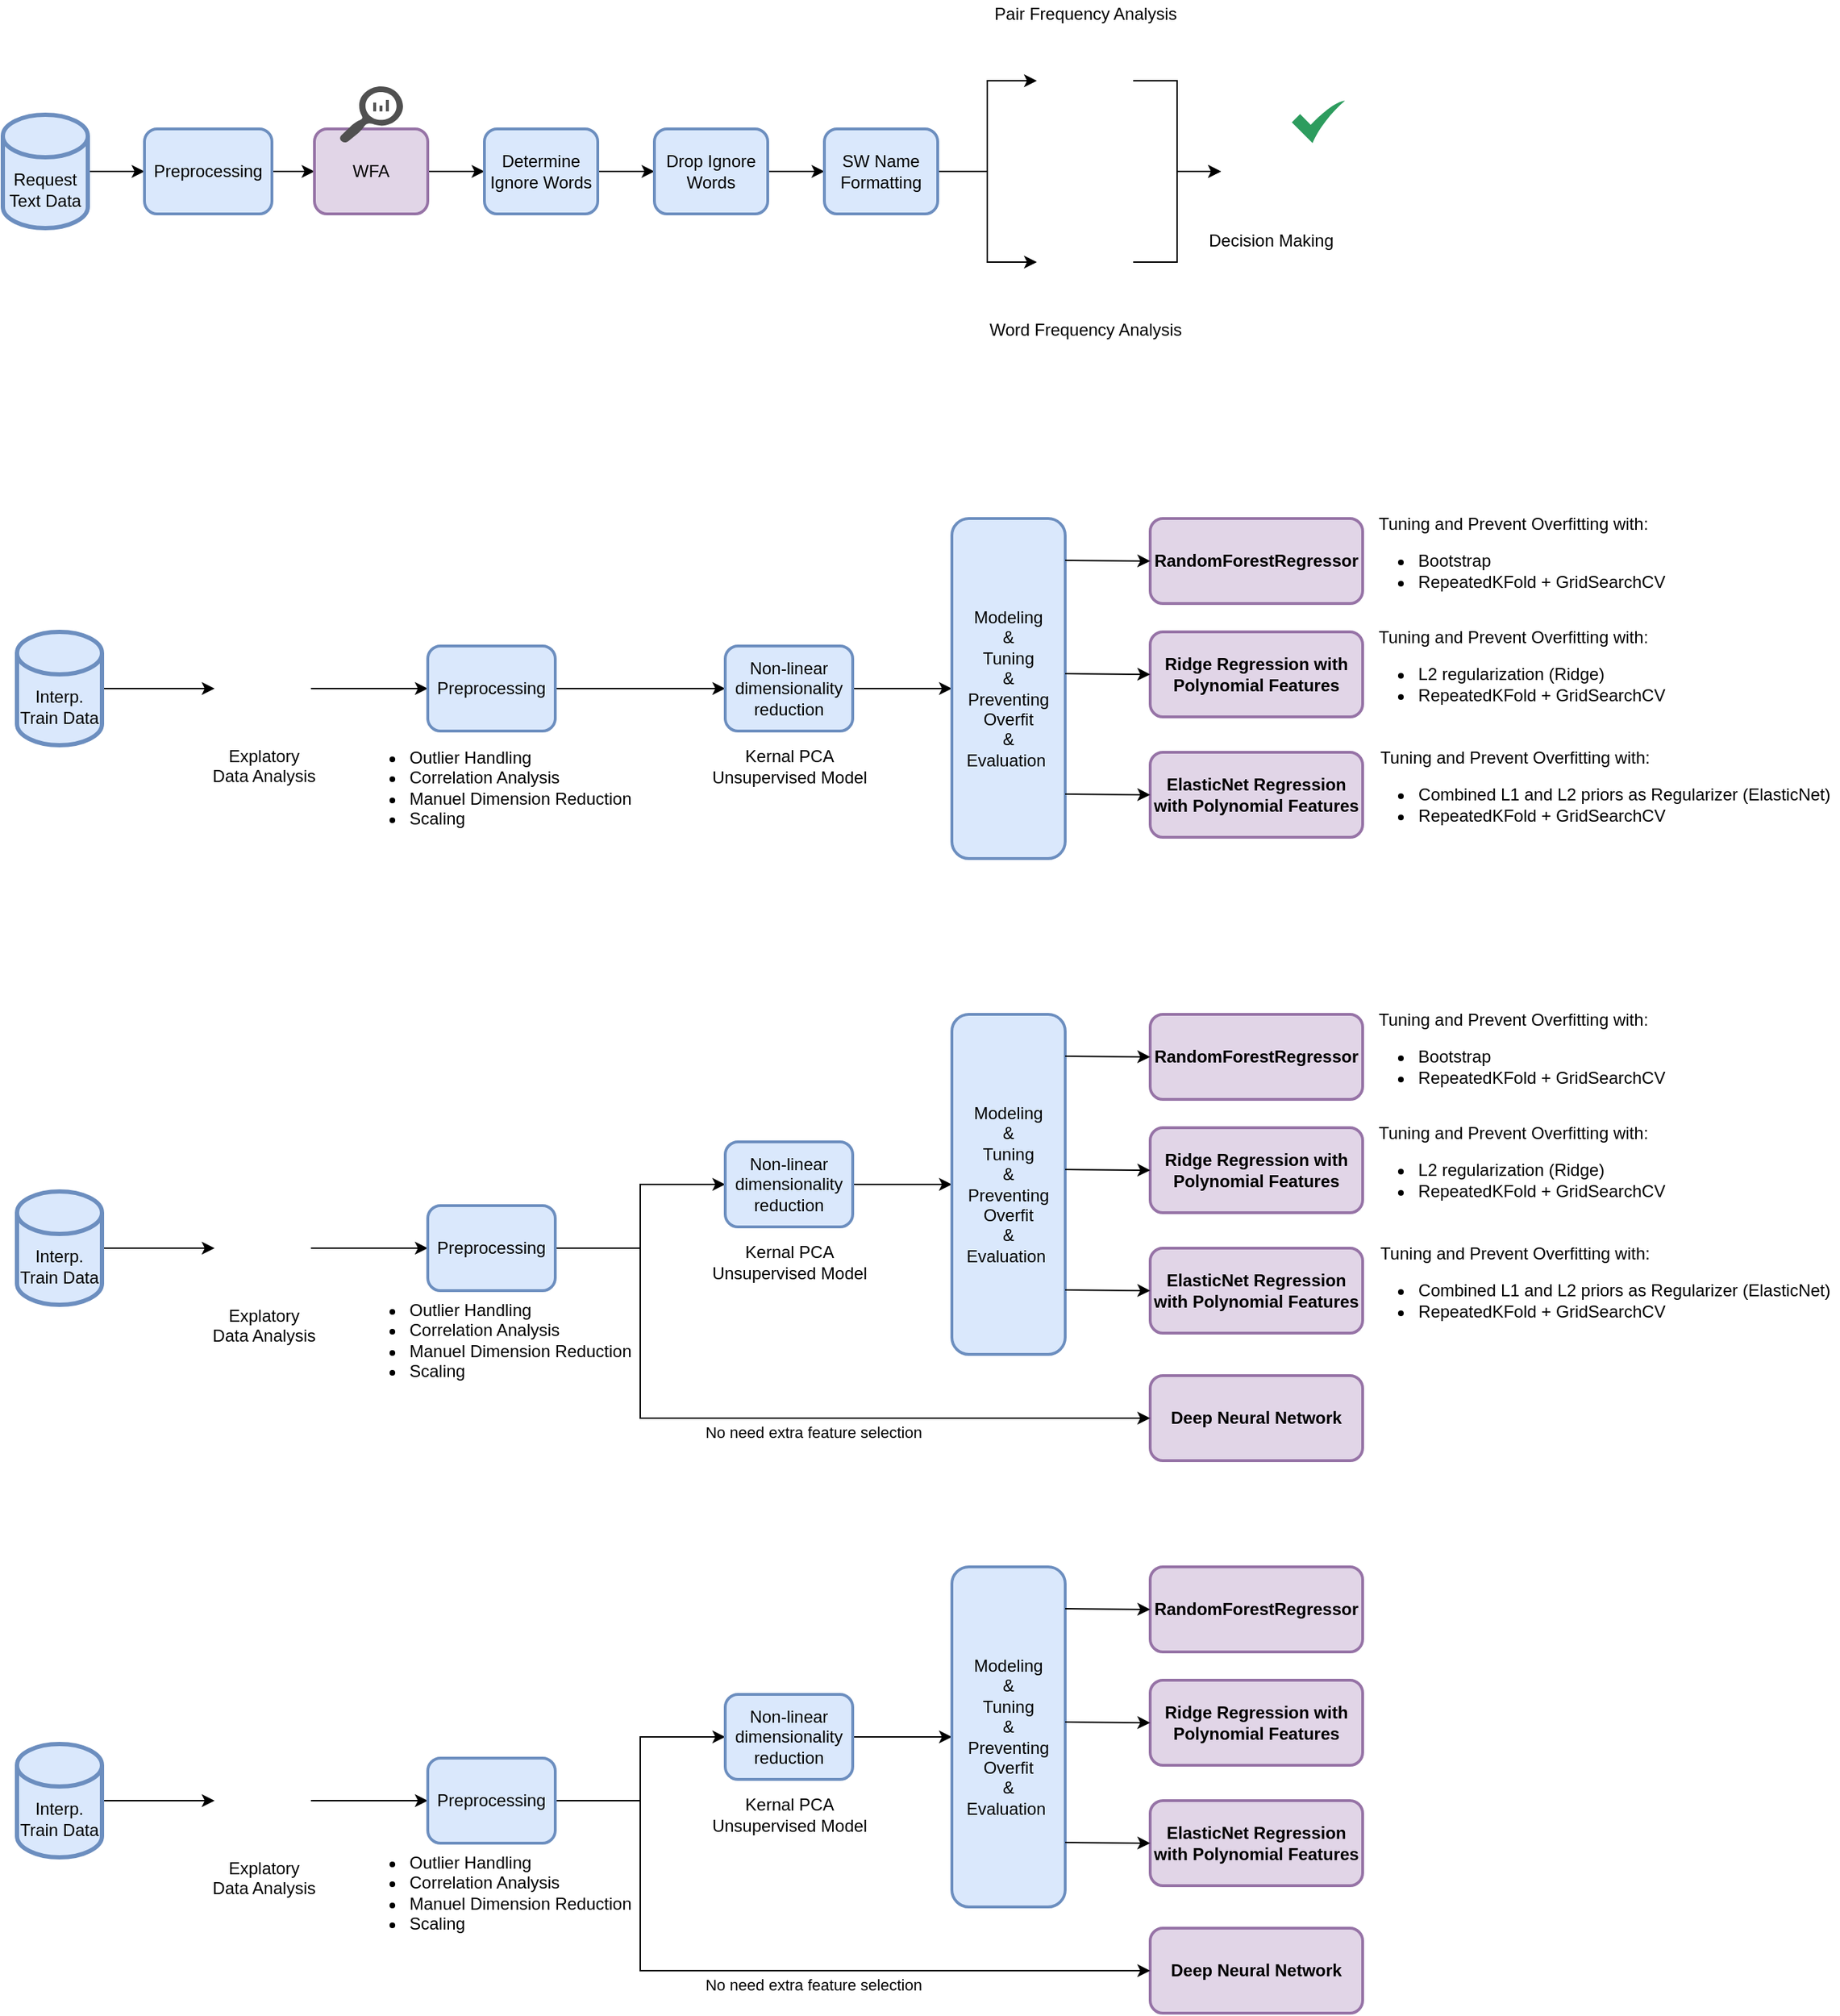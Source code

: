 <mxfile version="15.7.3" type="github">
  <diagram id="saU4nzAp2ynHYXPzJVBw" name="Page-1">
    <mxGraphModel dx="1387" dy="930" grid="1" gridSize="10" guides="1" tooltips="1" connect="1" arrows="1" fold="1" page="1" pageScale="1" pageWidth="827" pageHeight="1169" math="0" shadow="0">
      <root>
        <mxCell id="0" />
        <mxCell id="1" parent="0" />
        <mxCell id="hrQuTuV2ZlKwB52n8Fv6-2" style="edgeStyle=orthogonalEdgeStyle;rounded=0;orthogonalLoop=1;jettySize=auto;html=1;exitX=1;exitY=0.5;exitDx=0;exitDy=0;entryX=0;entryY=0.5;entryDx=0;entryDy=0;exitPerimeter=0;" edge="1" parent="1" source="hrQuTuV2ZlKwB52n8Fv6-14" target="hrQuTuV2ZlKwB52n8Fv6-4">
          <mxGeometry relative="1" as="geometry">
            <mxPoint x="130" y="270" as="sourcePoint" />
          </mxGeometry>
        </mxCell>
        <mxCell id="hrQuTuV2ZlKwB52n8Fv6-3" style="edgeStyle=orthogonalEdgeStyle;rounded=0;orthogonalLoop=1;jettySize=auto;html=1;exitX=1;exitY=0.5;exitDx=0;exitDy=0;entryX=0;entryY=0.5;entryDx=0;entryDy=0;" edge="1" parent="1" source="hrQuTuV2ZlKwB52n8Fv6-4" target="hrQuTuV2ZlKwB52n8Fv6-6">
          <mxGeometry relative="1" as="geometry" />
        </mxCell>
        <mxCell id="hrQuTuV2ZlKwB52n8Fv6-4" value="Preprocessing" style="rounded=1;whiteSpace=wrap;html=1;fillColor=#dae8fc;strokeColor=#6c8ebf;strokeWidth=2;" vertex="1" parent="1">
          <mxGeometry x="140" y="240" width="90" height="60" as="geometry" />
        </mxCell>
        <mxCell id="hrQuTuV2ZlKwB52n8Fv6-5" style="edgeStyle=orthogonalEdgeStyle;rounded=0;orthogonalLoop=1;jettySize=auto;html=1;exitX=1;exitY=0.5;exitDx=0;exitDy=0;entryX=0;entryY=0.5;entryDx=0;entryDy=0;" edge="1" parent="1" source="hrQuTuV2ZlKwB52n8Fv6-6" target="hrQuTuV2ZlKwB52n8Fv6-8">
          <mxGeometry relative="1" as="geometry" />
        </mxCell>
        <mxCell id="hrQuTuV2ZlKwB52n8Fv6-6" value="WFA" style="rounded=1;whiteSpace=wrap;html=1;strokeWidth=2;fillColor=#e1d5e7;strokeColor=#9673a6;" vertex="1" parent="1">
          <mxGeometry x="260" y="240" width="80" height="60" as="geometry" />
        </mxCell>
        <mxCell id="hrQuTuV2ZlKwB52n8Fv6-7" style="edgeStyle=orthogonalEdgeStyle;rounded=0;orthogonalLoop=1;jettySize=auto;html=1;exitX=1;exitY=0.5;exitDx=0;exitDy=0;entryX=0;entryY=0.5;entryDx=0;entryDy=0;" edge="1" parent="1" source="hrQuTuV2ZlKwB52n8Fv6-8" target="hrQuTuV2ZlKwB52n8Fv6-10">
          <mxGeometry relative="1" as="geometry" />
        </mxCell>
        <mxCell id="hrQuTuV2ZlKwB52n8Fv6-8" value="Determine Ignore Words" style="rounded=1;whiteSpace=wrap;html=1;strokeWidth=2;fillColor=#dae8fc;strokeColor=#6c8ebf;" vertex="1" parent="1">
          <mxGeometry x="380" y="240" width="80" height="60" as="geometry" />
        </mxCell>
        <mxCell id="hrQuTuV2ZlKwB52n8Fv6-9" style="edgeStyle=orthogonalEdgeStyle;rounded=0;orthogonalLoop=1;jettySize=auto;html=1;exitX=1;exitY=0.5;exitDx=0;exitDy=0;entryX=0;entryY=0.5;entryDx=0;entryDy=0;" edge="1" parent="1" source="hrQuTuV2ZlKwB52n8Fv6-10" target="hrQuTuV2ZlKwB52n8Fv6-13">
          <mxGeometry relative="1" as="geometry" />
        </mxCell>
        <mxCell id="hrQuTuV2ZlKwB52n8Fv6-10" value="Drop Ignore Words" style="rounded=1;whiteSpace=wrap;html=1;strokeWidth=2;fillColor=#dae8fc;strokeColor=#6c8ebf;" vertex="1" parent="1">
          <mxGeometry x="500" y="240" width="80" height="60" as="geometry" />
        </mxCell>
        <mxCell id="hrQuTuV2ZlKwB52n8Fv6-11" style="edgeStyle=orthogonalEdgeStyle;rounded=0;orthogonalLoop=1;jettySize=auto;html=1;exitX=1;exitY=0.5;exitDx=0;exitDy=0;entryX=0;entryY=0.5;entryDx=0;entryDy=0;" edge="1" parent="1" source="hrQuTuV2ZlKwB52n8Fv6-13" target="hrQuTuV2ZlKwB52n8Fv6-20">
          <mxGeometry relative="1" as="geometry" />
        </mxCell>
        <mxCell id="hrQuTuV2ZlKwB52n8Fv6-12" style="edgeStyle=orthogonalEdgeStyle;rounded=0;orthogonalLoop=1;jettySize=auto;html=1;exitX=1;exitY=0.5;exitDx=0;exitDy=0;entryX=0;entryY=0.5;entryDx=0;entryDy=0;" edge="1" parent="1" source="hrQuTuV2ZlKwB52n8Fv6-13" target="hrQuTuV2ZlKwB52n8Fv6-17">
          <mxGeometry relative="1" as="geometry" />
        </mxCell>
        <mxCell id="hrQuTuV2ZlKwB52n8Fv6-13" value="&lt;span style=&quot;text-align: left&quot;&gt;SW Name Formatting&lt;/span&gt;" style="rounded=1;whiteSpace=wrap;html=1;strokeWidth=2;fillColor=#dae8fc;strokeColor=#6c8ebf;" vertex="1" parent="1">
          <mxGeometry x="620" y="240" width="80" height="60" as="geometry" />
        </mxCell>
        <mxCell id="hrQuTuV2ZlKwB52n8Fv6-14" value="Request Text Data" style="shape=cylinder3;whiteSpace=wrap;html=1;boundedLbl=1;backgroundOutline=1;size=15;fillColor=#dae8fc;strokeColor=#6c8ebf;strokeWidth=3;" vertex="1" parent="1">
          <mxGeometry x="40" y="230" width="60" height="80" as="geometry" />
        </mxCell>
        <mxCell id="hrQuTuV2ZlKwB52n8Fv6-15" value="" style="pointerEvents=1;shadow=0;dashed=0;html=1;strokeColor=none;labelPosition=center;verticalLabelPosition=bottom;verticalAlign=top;align=center;fillColor=#505050;shape=mxgraph.mscae.oms.log_search" vertex="1" parent="1">
          <mxGeometry x="277.5" y="210" width="45" height="40" as="geometry" />
        </mxCell>
        <mxCell id="hrQuTuV2ZlKwB52n8Fv6-16" style="edgeStyle=orthogonalEdgeStyle;rounded=0;orthogonalLoop=1;jettySize=auto;html=1;exitX=1;exitY=0.5;exitDx=0;exitDy=0;entryX=0;entryY=0.5;entryDx=0;entryDy=0;" edge="1" parent="1" source="hrQuTuV2ZlKwB52n8Fv6-17" target="hrQuTuV2ZlKwB52n8Fv6-18">
          <mxGeometry relative="1" as="geometry" />
        </mxCell>
        <mxCell id="hrQuTuV2ZlKwB52n8Fv6-17" value="Word Frequency Analysis" style="shape=image;html=1;verticalAlign=top;verticalLabelPosition=bottom;labelBackgroundColor=#ffffff;imageAspect=0;aspect=fixed;image=https://cdn1.iconfinder.com/data/icons/prettyoffice8/128/Bar-chart.png;strokeWidth=1;" vertex="1" parent="1">
          <mxGeometry x="770" y="300" width="68" height="68" as="geometry" />
        </mxCell>
        <mxCell id="hrQuTuV2ZlKwB52n8Fv6-18" value="Decision Making" style="shape=image;html=1;verticalAlign=top;verticalLabelPosition=bottom;labelBackgroundColor=#ffffff;imageAspect=0;aspect=fixed;image=https://cdn0.iconfinder.com/data/icons/business-startup-10/50/16-128.png;" vertex="1" parent="1">
          <mxGeometry x="900" y="235" width="70" height="70" as="geometry" />
        </mxCell>
        <mxCell id="hrQuTuV2ZlKwB52n8Fv6-19" style="edgeStyle=orthogonalEdgeStyle;rounded=0;orthogonalLoop=1;jettySize=auto;html=1;exitX=1;exitY=0.5;exitDx=0;exitDy=0;" edge="1" parent="1" source="hrQuTuV2ZlKwB52n8Fv6-20" target="hrQuTuV2ZlKwB52n8Fv6-18">
          <mxGeometry relative="1" as="geometry" />
        </mxCell>
        <mxCell id="hrQuTuV2ZlKwB52n8Fv6-20" value="" style="shape=image;html=1;verticalAlign=top;verticalLabelPosition=bottom;labelBackgroundColor=#ffffff;imageAspect=0;aspect=fixed;image=https://cdn1.iconfinder.com/data/icons/prettyoffice8/128/Bar-chart.png" vertex="1" parent="1">
          <mxGeometry x="770" y="172" width="68" height="68" as="geometry" />
        </mxCell>
        <mxCell id="hrQuTuV2ZlKwB52n8Fv6-21" value="&lt;span style=&quot;background-color: rgb(255 , 255 , 255)&quot;&gt;Pair Frequency Analysis&lt;/span&gt;" style="text;html=1;align=center;verticalAlign=middle;resizable=0;points=[];autosize=1;strokeColor=none;fillColor=none;" vertex="1" parent="1">
          <mxGeometry x="734" y="149" width="140" height="20" as="geometry" />
        </mxCell>
        <mxCell id="hrQuTuV2ZlKwB52n8Fv6-22" value="" style="html=1;aspect=fixed;strokeColor=none;shadow=0;align=center;verticalAlign=top;fillColor=#2D9C5E;shape=mxgraph.gcp2.check" vertex="1" parent="1">
          <mxGeometry x="950" y="220" width="37.5" height="30" as="geometry" />
        </mxCell>
        <mxCell id="hrQuTuV2ZlKwB52n8Fv6-25" style="edgeStyle=orthogonalEdgeStyle;rounded=0;orthogonalLoop=1;jettySize=auto;html=1;exitX=1;exitY=0.5;exitDx=0;exitDy=0;exitPerimeter=0;entryX=0;entryY=0.5;entryDx=0;entryDy=0;" edge="1" parent="1" source="hrQuTuV2ZlKwB52n8Fv6-23" target="hrQuTuV2ZlKwB52n8Fv6-24">
          <mxGeometry relative="1" as="geometry" />
        </mxCell>
        <mxCell id="hrQuTuV2ZlKwB52n8Fv6-23" value="Interp.&lt;br&gt;Train Data" style="shape=cylinder3;whiteSpace=wrap;html=1;boundedLbl=1;backgroundOutline=1;size=15;fillColor=#dae8fc;strokeColor=#6c8ebf;strokeWidth=3;" vertex="1" parent="1">
          <mxGeometry x="50" y="990" width="60" height="80" as="geometry" />
        </mxCell>
        <mxCell id="hrQuTuV2ZlKwB52n8Fv6-27" style="edgeStyle=orthogonalEdgeStyle;rounded=0;orthogonalLoop=1;jettySize=auto;html=1;exitX=1;exitY=0.5;exitDx=0;exitDy=0;entryX=0;entryY=0.5;entryDx=0;entryDy=0;" edge="1" parent="1" source="hrQuTuV2ZlKwB52n8Fv6-24" target="hrQuTuV2ZlKwB52n8Fv6-26">
          <mxGeometry relative="1" as="geometry" />
        </mxCell>
        <mxCell id="hrQuTuV2ZlKwB52n8Fv6-24" value="Explatory &lt;br&gt;Data Analysis" style="shape=image;html=1;verticalAlign=top;verticalLabelPosition=bottom;labelBackgroundColor=#ffffff;imageAspect=0;aspect=fixed;image=https://cdn1.iconfinder.com/data/icons/prettyoffice8/128/Bar-chart.png;strokeWidth=1;" vertex="1" parent="1">
          <mxGeometry x="189.5" y="996" width="68" height="68" as="geometry" />
        </mxCell>
        <mxCell id="hrQuTuV2ZlKwB52n8Fv6-33" style="edgeStyle=orthogonalEdgeStyle;rounded=0;orthogonalLoop=1;jettySize=auto;html=1;exitX=1;exitY=0.5;exitDx=0;exitDy=0;" edge="1" parent="1" source="hrQuTuV2ZlKwB52n8Fv6-26" target="hrQuTuV2ZlKwB52n8Fv6-30">
          <mxGeometry relative="1" as="geometry" />
        </mxCell>
        <mxCell id="hrQuTuV2ZlKwB52n8Fv6-26" value="Preprocessing" style="rounded=1;whiteSpace=wrap;html=1;fillColor=#dae8fc;strokeColor=#6c8ebf;strokeWidth=2;" vertex="1" parent="1">
          <mxGeometry x="340" y="1000" width="90" height="60" as="geometry" />
        </mxCell>
        <mxCell id="hrQuTuV2ZlKwB52n8Fv6-28" value="&lt;ul&gt;&lt;li style=&quot;text-align: left&quot;&gt;&lt;span style=&quot;font-size: 12px&quot;&gt;Outlier Handling&lt;/span&gt;&lt;br&gt;&lt;/li&gt;&lt;li style=&quot;text-align: left&quot;&gt;&lt;span style=&quot;font-size: 12px&quot;&gt;Correlation Analysis&lt;/span&gt;&lt;br&gt;&lt;/li&gt;&lt;li style=&quot;text-align: left&quot;&gt;&lt;span style=&quot;font-size: 12px&quot;&gt;Manuel Dimension Reduction&lt;/span&gt;&lt;br&gt;&lt;/li&gt;&lt;li&gt;&lt;div style=&quot;text-align: left&quot;&gt;&lt;span style=&quot;font-size: 12px&quot;&gt;Scaling&lt;/span&gt;&lt;/div&gt;&lt;/li&gt;&lt;/ul&gt;" style="text;html=1;align=center;verticalAlign=middle;resizable=0;points=[];autosize=1;strokeColor=none;fillColor=none;" vertex="1" parent="1">
          <mxGeometry x="280" y="1055" width="210" height="80" as="geometry" />
        </mxCell>
        <mxCell id="hrQuTuV2ZlKwB52n8Fv6-35" style="edgeStyle=orthogonalEdgeStyle;rounded=0;orthogonalLoop=1;jettySize=auto;html=1;exitX=1;exitY=0.5;exitDx=0;exitDy=0;entryX=0;entryY=0.5;entryDx=0;entryDy=0;" edge="1" parent="1" source="hrQuTuV2ZlKwB52n8Fv6-30" target="hrQuTuV2ZlKwB52n8Fv6-34">
          <mxGeometry relative="1" as="geometry" />
        </mxCell>
        <mxCell id="hrQuTuV2ZlKwB52n8Fv6-30" value="&lt;span&gt;Non-linear dimensionality reduction&lt;/span&gt;" style="rounded=1;whiteSpace=wrap;html=1;fillColor=#dae8fc;strokeColor=#6c8ebf;strokeWidth=2;" vertex="1" parent="1">
          <mxGeometry x="550" y="955" width="90" height="60" as="geometry" />
        </mxCell>
        <mxCell id="hrQuTuV2ZlKwB52n8Fv6-32" value="Kernal PCA &lt;br&gt;Unsupervised Model" style="text;html=1;align=center;verticalAlign=middle;resizable=0;points=[];autosize=1;strokeColor=none;fillColor=none;" vertex="1" parent="1">
          <mxGeometry x="535" y="1025" width="120" height="30" as="geometry" />
        </mxCell>
        <mxCell id="hrQuTuV2ZlKwB52n8Fv6-34" value="&lt;span&gt;Modeling &lt;br&gt;&amp;amp; &lt;br&gt;Tuning &lt;br&gt;&amp;amp;&lt;br&gt;Preventing Overfit&lt;br&gt;&amp;amp;&lt;br&gt;Evaluation&amp;nbsp;&lt;/span&gt;" style="rounded=1;whiteSpace=wrap;html=1;fillColor=#dae8fc;strokeColor=#6c8ebf;strokeWidth=2;" vertex="1" parent="1">
          <mxGeometry x="710" y="865" width="80" height="240" as="geometry" />
        </mxCell>
        <mxCell id="hrQuTuV2ZlKwB52n8Fv6-36" value="&lt;b&gt;RandomForestRegressor&lt;/b&gt;" style="rounded=1;whiteSpace=wrap;html=1;strokeWidth=2;fillColor=#e1d5e7;strokeColor=#9673a6;" vertex="1" parent="1">
          <mxGeometry x="850" y="865" width="150" height="60" as="geometry" />
        </mxCell>
        <mxCell id="hrQuTuV2ZlKwB52n8Fv6-38" style="edgeStyle=orthogonalEdgeStyle;rounded=0;orthogonalLoop=1;jettySize=auto;html=1;exitX=1;exitY=0.5;exitDx=0;exitDy=0;entryX=0;entryY=0.5;entryDx=0;entryDy=0;" edge="1" parent="1" target="hrQuTuV2ZlKwB52n8Fv6-36">
          <mxGeometry relative="1" as="geometry">
            <mxPoint x="790" y="894.5" as="sourcePoint" />
            <mxPoint x="830" y="894.5" as="targetPoint" />
          </mxGeometry>
        </mxCell>
        <mxCell id="hrQuTuV2ZlKwB52n8Fv6-39" value="Tuning and Prevent Overfitting with:&lt;br&gt;&lt;div style=&quot;text-align: left&quot;&gt;&lt;ul&gt;&lt;li&gt;&lt;span style=&quot;font-size: 12px&quot;&gt;Bootstrap&amp;nbsp;&lt;/span&gt;&lt;br&gt;&lt;/li&gt;&lt;li&gt;&lt;span style=&quot;font-size: 12px&quot;&gt;RepeatedKFold +&amp;nbsp;GridSearchCV&lt;/span&gt;&lt;br&gt;&lt;/li&gt;&lt;/ul&gt;&lt;/div&gt;" style="text;html=1;align=center;verticalAlign=middle;resizable=0;points=[];autosize=1;strokeColor=none;fillColor=none;" vertex="1" parent="1">
          <mxGeometry x="991" y="860" width="230" height="70" as="geometry" />
        </mxCell>
        <mxCell id="hrQuTuV2ZlKwB52n8Fv6-42" value="&lt;b&gt;Ridge Regression with Polynomial Features&lt;/b&gt;" style="rounded=1;whiteSpace=wrap;html=1;strokeWidth=2;fillColor=#e1d5e7;strokeColor=#9673a6;" vertex="1" parent="1">
          <mxGeometry x="850" y="945" width="150" height="60" as="geometry" />
        </mxCell>
        <mxCell id="hrQuTuV2ZlKwB52n8Fv6-43" style="edgeStyle=orthogonalEdgeStyle;rounded=0;orthogonalLoop=1;jettySize=auto;html=1;exitX=1;exitY=0.5;exitDx=0;exitDy=0;entryX=0;entryY=0.5;entryDx=0;entryDy=0;" edge="1" parent="1" target="hrQuTuV2ZlKwB52n8Fv6-42">
          <mxGeometry relative="1" as="geometry">
            <mxPoint x="790" y="974.5" as="sourcePoint" />
            <mxPoint x="830" y="974.5" as="targetPoint" />
          </mxGeometry>
        </mxCell>
        <mxCell id="hrQuTuV2ZlKwB52n8Fv6-44" value="Tuning and Prevent Overfitting with:&lt;br&gt;&lt;div style=&quot;text-align: left&quot;&gt;&lt;ul&gt;&lt;li&gt;&lt;span style=&quot;font-size: 12px&quot;&gt;L2 regularization (Ridge)&lt;/span&gt;&lt;/li&gt;&lt;li&gt;&lt;span style=&quot;font-size: 12px&quot;&gt;RepeatedKFold +&amp;nbsp;GridSearchCV&lt;/span&gt;&lt;br&gt;&lt;/li&gt;&lt;/ul&gt;&lt;/div&gt;" style="text;html=1;align=center;verticalAlign=middle;resizable=0;points=[];autosize=1;strokeColor=none;fillColor=none;" vertex="1" parent="1">
          <mxGeometry x="991" y="940" width="230" height="70" as="geometry" />
        </mxCell>
        <mxCell id="hrQuTuV2ZlKwB52n8Fv6-45" value="&lt;b&gt;ElasticNet Regression with Polynomial Features&lt;/b&gt;" style="rounded=1;whiteSpace=wrap;html=1;strokeWidth=2;fillColor=#e1d5e7;strokeColor=#9673a6;" vertex="1" parent="1">
          <mxGeometry x="850" y="1030" width="150" height="60" as="geometry" />
        </mxCell>
        <mxCell id="hrQuTuV2ZlKwB52n8Fv6-46" style="edgeStyle=orthogonalEdgeStyle;rounded=0;orthogonalLoop=1;jettySize=auto;html=1;exitX=1;exitY=0.5;exitDx=0;exitDy=0;entryX=0;entryY=0.5;entryDx=0;entryDy=0;" edge="1" parent="1" target="hrQuTuV2ZlKwB52n8Fv6-45">
          <mxGeometry relative="1" as="geometry">
            <mxPoint x="790" y="1059.5" as="sourcePoint" />
            <mxPoint x="830" y="1059.5" as="targetPoint" />
          </mxGeometry>
        </mxCell>
        <mxCell id="hrQuTuV2ZlKwB52n8Fv6-49" value="&lt;div style=&quot;text-align: left&quot;&gt;&lt;span style=&quot;font-size: 12px&quot;&gt;&amp;nbsp; &amp;nbsp; Tuning and Prevent Overfitting with:&lt;/span&gt;&lt;/div&gt;&lt;div&gt;&lt;ul&gt;&lt;li style=&quot;text-align: left&quot;&gt;&lt;span style=&quot;font-size: 12px&quot;&gt;Combined L1 and L2 priors&amp;nbsp;&lt;/span&gt;&lt;span style=&quot;font-size: 12px&quot;&gt;as&amp;nbsp;&lt;/span&gt;&lt;span style=&quot;font-size: 12px&quot;&gt;Regularizer (ElasticNet)&amp;nbsp;&lt;/span&gt;&lt;/li&gt;&lt;li&gt;&lt;div style=&quot;text-align: left&quot;&gt;&lt;span style=&quot;font-size: 12px&quot;&gt;RepeatedKFold +&amp;nbsp;GridSearchCV&lt;/span&gt;&lt;/div&gt;&lt;/li&gt;&lt;/ul&gt;&lt;/div&gt;" style="text;html=1;align=center;verticalAlign=middle;resizable=0;points=[];autosize=1;strokeColor=none;fillColor=none;" vertex="1" parent="1">
          <mxGeometry x="996" y="1025" width="340" height="70" as="geometry" />
        </mxCell>
        <mxCell id="hrQuTuV2ZlKwB52n8Fv6-50" value="&lt;b&gt;Deep Neural Network&lt;/b&gt;" style="rounded=1;whiteSpace=wrap;html=1;strokeWidth=2;fillColor=#e1d5e7;strokeColor=#9673a6;" vertex="1" parent="1">
          <mxGeometry x="850" y="1120" width="150" height="60" as="geometry" />
        </mxCell>
        <mxCell id="hrQuTuV2ZlKwB52n8Fv6-55" style="edgeStyle=orthogonalEdgeStyle;rounded=0;orthogonalLoop=1;jettySize=auto;html=1;" edge="1" parent="1">
          <mxGeometry relative="1" as="geometry">
            <mxPoint x="490" y="1030" as="sourcePoint" />
            <mxPoint x="850" y="1150" as="targetPoint" />
            <Array as="points">
              <mxPoint x="490" y="1150" />
              <mxPoint x="793" y="1150" />
            </Array>
          </mxGeometry>
        </mxCell>
        <mxCell id="hrQuTuV2ZlKwB52n8Fv6-78" value="No need extra feature selection" style="edgeLabel;html=1;align=center;verticalAlign=middle;resizable=0;points=[];" vertex="1" connectable="0" parent="hrQuTuV2ZlKwB52n8Fv6-55">
          <mxGeometry x="0.008" relative="1" as="geometry">
            <mxPoint y="10" as="offset" />
          </mxGeometry>
        </mxCell>
        <mxCell id="hrQuTuV2ZlKwB52n8Fv6-56" style="edgeStyle=orthogonalEdgeStyle;rounded=0;orthogonalLoop=1;jettySize=auto;html=1;exitX=1;exitY=0.5;exitDx=0;exitDy=0;exitPerimeter=0;entryX=0;entryY=0.5;entryDx=0;entryDy=0;" edge="1" parent="1" source="hrQuTuV2ZlKwB52n8Fv6-57" target="hrQuTuV2ZlKwB52n8Fv6-59">
          <mxGeometry relative="1" as="geometry" />
        </mxCell>
        <mxCell id="hrQuTuV2ZlKwB52n8Fv6-57" value="Interp.&lt;br&gt;Train Data" style="shape=cylinder3;whiteSpace=wrap;html=1;boundedLbl=1;backgroundOutline=1;size=15;fillColor=#dae8fc;strokeColor=#6c8ebf;strokeWidth=3;" vertex="1" parent="1">
          <mxGeometry x="50" y="595" width="60" height="80" as="geometry" />
        </mxCell>
        <mxCell id="hrQuTuV2ZlKwB52n8Fv6-58" style="edgeStyle=orthogonalEdgeStyle;rounded=0;orthogonalLoop=1;jettySize=auto;html=1;exitX=1;exitY=0.5;exitDx=0;exitDy=0;entryX=0;entryY=0.5;entryDx=0;entryDy=0;" edge="1" parent="1" source="hrQuTuV2ZlKwB52n8Fv6-59" target="hrQuTuV2ZlKwB52n8Fv6-61">
          <mxGeometry relative="1" as="geometry" />
        </mxCell>
        <mxCell id="hrQuTuV2ZlKwB52n8Fv6-59" value="Explatory &lt;br&gt;Data Analysis" style="shape=image;html=1;verticalAlign=top;verticalLabelPosition=bottom;labelBackgroundColor=#ffffff;imageAspect=0;aspect=fixed;image=https://cdn1.iconfinder.com/data/icons/prettyoffice8/128/Bar-chart.png;strokeWidth=1;" vertex="1" parent="1">
          <mxGeometry x="189.5" y="601" width="68" height="68" as="geometry" />
        </mxCell>
        <mxCell id="hrQuTuV2ZlKwB52n8Fv6-60" style="edgeStyle=orthogonalEdgeStyle;rounded=0;orthogonalLoop=1;jettySize=auto;html=1;exitX=1;exitY=0.5;exitDx=0;exitDy=0;" edge="1" parent="1" source="hrQuTuV2ZlKwB52n8Fv6-61" target="hrQuTuV2ZlKwB52n8Fv6-64">
          <mxGeometry relative="1" as="geometry" />
        </mxCell>
        <mxCell id="hrQuTuV2ZlKwB52n8Fv6-61" value="Preprocessing" style="rounded=1;whiteSpace=wrap;html=1;fillColor=#dae8fc;strokeColor=#6c8ebf;strokeWidth=2;" vertex="1" parent="1">
          <mxGeometry x="340" y="605" width="90" height="60" as="geometry" />
        </mxCell>
        <mxCell id="hrQuTuV2ZlKwB52n8Fv6-62" value="&lt;ul&gt;&lt;li style=&quot;text-align: left&quot;&gt;&lt;span style=&quot;font-size: 12px&quot;&gt;Outlier Handling&lt;/span&gt;&lt;br&gt;&lt;/li&gt;&lt;li style=&quot;text-align: left&quot;&gt;&lt;span style=&quot;font-size: 12px&quot;&gt;Correlation Analysis&lt;/span&gt;&lt;br&gt;&lt;/li&gt;&lt;li style=&quot;text-align: left&quot;&gt;&lt;span style=&quot;font-size: 12px&quot;&gt;Manuel Dimension Reduction&lt;/span&gt;&lt;br&gt;&lt;/li&gt;&lt;li&gt;&lt;div style=&quot;text-align: left&quot;&gt;&lt;span style=&quot;font-size: 12px&quot;&gt;Scaling&lt;/span&gt;&lt;/div&gt;&lt;/li&gt;&lt;/ul&gt;" style="text;html=1;align=center;verticalAlign=middle;resizable=0;points=[];autosize=1;strokeColor=none;fillColor=none;" vertex="1" parent="1">
          <mxGeometry x="280" y="665" width="210" height="80" as="geometry" />
        </mxCell>
        <mxCell id="hrQuTuV2ZlKwB52n8Fv6-63" style="edgeStyle=orthogonalEdgeStyle;rounded=0;orthogonalLoop=1;jettySize=auto;html=1;exitX=1;exitY=0.5;exitDx=0;exitDy=0;entryX=0;entryY=0.5;entryDx=0;entryDy=0;" edge="1" parent="1" source="hrQuTuV2ZlKwB52n8Fv6-64" target="hrQuTuV2ZlKwB52n8Fv6-66">
          <mxGeometry relative="1" as="geometry" />
        </mxCell>
        <mxCell id="hrQuTuV2ZlKwB52n8Fv6-64" value="&lt;span&gt;Non-linear dimensionality reduction&lt;/span&gt;" style="rounded=1;whiteSpace=wrap;html=1;fillColor=#dae8fc;strokeColor=#6c8ebf;strokeWidth=2;" vertex="1" parent="1">
          <mxGeometry x="550" y="605" width="90" height="60" as="geometry" />
        </mxCell>
        <mxCell id="hrQuTuV2ZlKwB52n8Fv6-65" value="Kernal PCA &lt;br&gt;Unsupervised Model" style="text;html=1;align=center;verticalAlign=middle;resizable=0;points=[];autosize=1;strokeColor=none;fillColor=none;" vertex="1" parent="1">
          <mxGeometry x="535" y="675" width="120" height="30" as="geometry" />
        </mxCell>
        <mxCell id="hrQuTuV2ZlKwB52n8Fv6-66" value="&lt;span&gt;Modeling &lt;br&gt;&amp;amp; &lt;br&gt;Tuning &lt;br&gt;&amp;amp;&lt;br&gt;Preventing Overfit&lt;br&gt;&amp;amp;&lt;br&gt;Evaluation&amp;nbsp;&lt;/span&gt;" style="rounded=1;whiteSpace=wrap;html=1;fillColor=#dae8fc;strokeColor=#6c8ebf;strokeWidth=2;" vertex="1" parent="1">
          <mxGeometry x="710" y="515" width="80" height="240" as="geometry" />
        </mxCell>
        <mxCell id="hrQuTuV2ZlKwB52n8Fv6-67" value="&lt;b&gt;RandomForestRegressor&lt;/b&gt;" style="rounded=1;whiteSpace=wrap;html=1;strokeWidth=2;fillColor=#e1d5e7;strokeColor=#9673a6;" vertex="1" parent="1">
          <mxGeometry x="850" y="515" width="150" height="60" as="geometry" />
        </mxCell>
        <mxCell id="hrQuTuV2ZlKwB52n8Fv6-68" style="edgeStyle=orthogonalEdgeStyle;rounded=0;orthogonalLoop=1;jettySize=auto;html=1;exitX=1;exitY=0.5;exitDx=0;exitDy=0;entryX=0;entryY=0.5;entryDx=0;entryDy=0;" edge="1" parent="1" target="hrQuTuV2ZlKwB52n8Fv6-67">
          <mxGeometry relative="1" as="geometry">
            <mxPoint x="790" y="544.5" as="sourcePoint" />
            <mxPoint x="830" y="544.5" as="targetPoint" />
          </mxGeometry>
        </mxCell>
        <mxCell id="hrQuTuV2ZlKwB52n8Fv6-69" value="Tuning and Prevent Overfitting with:&lt;br&gt;&lt;div style=&quot;text-align: left&quot;&gt;&lt;ul&gt;&lt;li&gt;&lt;span style=&quot;font-size: 12px&quot;&gt;Bootstrap&amp;nbsp;&lt;/span&gt;&lt;br&gt;&lt;/li&gt;&lt;li&gt;&lt;span style=&quot;font-size: 12px&quot;&gt;RepeatedKFold +&amp;nbsp;GridSearchCV&lt;/span&gt;&lt;br&gt;&lt;/li&gt;&lt;/ul&gt;&lt;/div&gt;" style="text;html=1;align=center;verticalAlign=middle;resizable=0;points=[];autosize=1;strokeColor=none;fillColor=none;" vertex="1" parent="1">
          <mxGeometry x="991" y="510" width="230" height="70" as="geometry" />
        </mxCell>
        <mxCell id="hrQuTuV2ZlKwB52n8Fv6-70" value="&lt;b&gt;Ridge Regression with Polynomial Features&lt;/b&gt;" style="rounded=1;whiteSpace=wrap;html=1;strokeWidth=2;fillColor=#e1d5e7;strokeColor=#9673a6;" vertex="1" parent="1">
          <mxGeometry x="850" y="595" width="150" height="60" as="geometry" />
        </mxCell>
        <mxCell id="hrQuTuV2ZlKwB52n8Fv6-71" style="edgeStyle=orthogonalEdgeStyle;rounded=0;orthogonalLoop=1;jettySize=auto;html=1;exitX=1;exitY=0.5;exitDx=0;exitDy=0;entryX=0;entryY=0.5;entryDx=0;entryDy=0;" edge="1" parent="1" target="hrQuTuV2ZlKwB52n8Fv6-70">
          <mxGeometry relative="1" as="geometry">
            <mxPoint x="790" y="624.5" as="sourcePoint" />
            <mxPoint x="830" y="624.5" as="targetPoint" />
          </mxGeometry>
        </mxCell>
        <mxCell id="hrQuTuV2ZlKwB52n8Fv6-72" value="Tuning and Prevent Overfitting with:&lt;br&gt;&lt;div style=&quot;text-align: left&quot;&gt;&lt;ul&gt;&lt;li&gt;&lt;span style=&quot;font-size: 12px&quot;&gt;L2 regularization (Ridge)&lt;/span&gt;&lt;/li&gt;&lt;li&gt;&lt;span style=&quot;font-size: 12px&quot;&gt;RepeatedKFold +&amp;nbsp;GridSearchCV&lt;/span&gt;&lt;br&gt;&lt;/li&gt;&lt;/ul&gt;&lt;/div&gt;" style="text;html=1;align=center;verticalAlign=middle;resizable=0;points=[];autosize=1;strokeColor=none;fillColor=none;" vertex="1" parent="1">
          <mxGeometry x="991" y="590" width="230" height="70" as="geometry" />
        </mxCell>
        <mxCell id="hrQuTuV2ZlKwB52n8Fv6-73" value="&lt;b&gt;ElasticNet Regression with Polynomial Features&lt;/b&gt;" style="rounded=1;whiteSpace=wrap;html=1;strokeWidth=2;fillColor=#e1d5e7;strokeColor=#9673a6;" vertex="1" parent="1">
          <mxGeometry x="850" y="680" width="150" height="60" as="geometry" />
        </mxCell>
        <mxCell id="hrQuTuV2ZlKwB52n8Fv6-74" style="edgeStyle=orthogonalEdgeStyle;rounded=0;orthogonalLoop=1;jettySize=auto;html=1;exitX=1;exitY=0.5;exitDx=0;exitDy=0;entryX=0;entryY=0.5;entryDx=0;entryDy=0;" edge="1" parent="1" target="hrQuTuV2ZlKwB52n8Fv6-73">
          <mxGeometry relative="1" as="geometry">
            <mxPoint x="790" y="709.5" as="sourcePoint" />
            <mxPoint x="830" y="709.5" as="targetPoint" />
          </mxGeometry>
        </mxCell>
        <mxCell id="hrQuTuV2ZlKwB52n8Fv6-75" value="&lt;div style=&quot;text-align: left&quot;&gt;&lt;span style=&quot;font-size: 12px&quot;&gt;&amp;nbsp; &amp;nbsp; Tuning and Prevent Overfitting with:&lt;/span&gt;&lt;/div&gt;&lt;div&gt;&lt;ul&gt;&lt;li style=&quot;text-align: left&quot;&gt;&lt;span style=&quot;font-size: 12px&quot;&gt;Combined L1 and L2 priors&amp;nbsp;&lt;/span&gt;&lt;span style=&quot;font-size: 12px&quot;&gt;as&amp;nbsp;&lt;/span&gt;&lt;span style=&quot;font-size: 12px&quot;&gt;Regularizer (ElasticNet)&amp;nbsp;&lt;/span&gt;&lt;/li&gt;&lt;li&gt;&lt;div style=&quot;text-align: left&quot;&gt;&lt;span style=&quot;font-size: 12px&quot;&gt;RepeatedKFold +&amp;nbsp;GridSearchCV&lt;/span&gt;&lt;/div&gt;&lt;/li&gt;&lt;/ul&gt;&lt;/div&gt;" style="text;html=1;align=center;verticalAlign=middle;resizable=0;points=[];autosize=1;strokeColor=none;fillColor=none;" vertex="1" parent="1">
          <mxGeometry x="996" y="675" width="340" height="70" as="geometry" />
        </mxCell>
        <mxCell id="hrQuTuV2ZlKwB52n8Fv6-79" style="edgeStyle=orthogonalEdgeStyle;rounded=0;orthogonalLoop=1;jettySize=auto;html=1;exitX=1;exitY=0.5;exitDx=0;exitDy=0;exitPerimeter=0;entryX=0;entryY=0.5;entryDx=0;entryDy=0;" edge="1" parent="1" source="hrQuTuV2ZlKwB52n8Fv6-80" target="hrQuTuV2ZlKwB52n8Fv6-82">
          <mxGeometry relative="1" as="geometry" />
        </mxCell>
        <mxCell id="hrQuTuV2ZlKwB52n8Fv6-80" value="Interp.&lt;br&gt;Train Data" style="shape=cylinder3;whiteSpace=wrap;html=1;boundedLbl=1;backgroundOutline=1;size=15;fillColor=#dae8fc;strokeColor=#6c8ebf;strokeWidth=3;" vertex="1" parent="1">
          <mxGeometry x="50" y="1380" width="60" height="80" as="geometry" />
        </mxCell>
        <mxCell id="hrQuTuV2ZlKwB52n8Fv6-81" style="edgeStyle=orthogonalEdgeStyle;rounded=0;orthogonalLoop=1;jettySize=auto;html=1;exitX=1;exitY=0.5;exitDx=0;exitDy=0;entryX=0;entryY=0.5;entryDx=0;entryDy=0;" edge="1" parent="1" source="hrQuTuV2ZlKwB52n8Fv6-82" target="hrQuTuV2ZlKwB52n8Fv6-84">
          <mxGeometry relative="1" as="geometry" />
        </mxCell>
        <mxCell id="hrQuTuV2ZlKwB52n8Fv6-82" value="Explatory &lt;br&gt;Data Analysis" style="shape=image;html=1;verticalAlign=top;verticalLabelPosition=bottom;labelBackgroundColor=#ffffff;imageAspect=0;aspect=fixed;image=https://cdn1.iconfinder.com/data/icons/prettyoffice8/128/Bar-chart.png;strokeWidth=1;" vertex="1" parent="1">
          <mxGeometry x="189.5" y="1386" width="68" height="68" as="geometry" />
        </mxCell>
        <mxCell id="hrQuTuV2ZlKwB52n8Fv6-83" style="edgeStyle=orthogonalEdgeStyle;rounded=0;orthogonalLoop=1;jettySize=auto;html=1;exitX=1;exitY=0.5;exitDx=0;exitDy=0;" edge="1" parent="1" source="hrQuTuV2ZlKwB52n8Fv6-84" target="hrQuTuV2ZlKwB52n8Fv6-87">
          <mxGeometry relative="1" as="geometry" />
        </mxCell>
        <mxCell id="hrQuTuV2ZlKwB52n8Fv6-84" value="Preprocessing" style="rounded=1;whiteSpace=wrap;html=1;fillColor=#dae8fc;strokeColor=#6c8ebf;strokeWidth=2;" vertex="1" parent="1">
          <mxGeometry x="340" y="1390" width="90" height="60" as="geometry" />
        </mxCell>
        <mxCell id="hrQuTuV2ZlKwB52n8Fv6-85" value="&lt;ul&gt;&lt;li style=&quot;text-align: left&quot;&gt;&lt;span style=&quot;font-size: 12px&quot;&gt;Outlier Handling&lt;/span&gt;&lt;br&gt;&lt;/li&gt;&lt;li style=&quot;text-align: left&quot;&gt;&lt;span style=&quot;font-size: 12px&quot;&gt;Correlation Analysis&lt;/span&gt;&lt;br&gt;&lt;/li&gt;&lt;li style=&quot;text-align: left&quot;&gt;&lt;span style=&quot;font-size: 12px&quot;&gt;Manuel Dimension Reduction&lt;/span&gt;&lt;br&gt;&lt;/li&gt;&lt;li&gt;&lt;div style=&quot;text-align: left&quot;&gt;&lt;span style=&quot;font-size: 12px&quot;&gt;Scaling&lt;/span&gt;&lt;/div&gt;&lt;/li&gt;&lt;/ul&gt;" style="text;html=1;align=center;verticalAlign=middle;resizable=0;points=[];autosize=1;strokeColor=none;fillColor=none;" vertex="1" parent="1">
          <mxGeometry x="280" y="1445" width="210" height="80" as="geometry" />
        </mxCell>
        <mxCell id="hrQuTuV2ZlKwB52n8Fv6-86" style="edgeStyle=orthogonalEdgeStyle;rounded=0;orthogonalLoop=1;jettySize=auto;html=1;exitX=1;exitY=0.5;exitDx=0;exitDy=0;entryX=0;entryY=0.5;entryDx=0;entryDy=0;" edge="1" parent="1" source="hrQuTuV2ZlKwB52n8Fv6-87" target="hrQuTuV2ZlKwB52n8Fv6-89">
          <mxGeometry relative="1" as="geometry" />
        </mxCell>
        <mxCell id="hrQuTuV2ZlKwB52n8Fv6-87" value="&lt;span&gt;Non-linear dimensionality reduction&lt;/span&gt;" style="rounded=1;whiteSpace=wrap;html=1;fillColor=#dae8fc;strokeColor=#6c8ebf;strokeWidth=2;" vertex="1" parent="1">
          <mxGeometry x="550" y="1345" width="90" height="60" as="geometry" />
        </mxCell>
        <mxCell id="hrQuTuV2ZlKwB52n8Fv6-88" value="Kernal PCA &lt;br&gt;Unsupervised Model" style="text;html=1;align=center;verticalAlign=middle;resizable=0;points=[];autosize=1;strokeColor=none;fillColor=none;" vertex="1" parent="1">
          <mxGeometry x="535" y="1415" width="120" height="30" as="geometry" />
        </mxCell>
        <mxCell id="hrQuTuV2ZlKwB52n8Fv6-89" value="&lt;span&gt;Modeling &lt;br&gt;&amp;amp; &lt;br&gt;Tuning &lt;br&gt;&amp;amp;&lt;br&gt;Preventing Overfit&lt;br&gt;&amp;amp;&lt;br&gt;Evaluation&amp;nbsp;&lt;/span&gt;" style="rounded=1;whiteSpace=wrap;html=1;fillColor=#dae8fc;strokeColor=#6c8ebf;strokeWidth=2;" vertex="1" parent="1">
          <mxGeometry x="710" y="1255" width="80" height="240" as="geometry" />
        </mxCell>
        <mxCell id="hrQuTuV2ZlKwB52n8Fv6-90" value="&lt;b&gt;RandomForestRegressor&lt;/b&gt;" style="rounded=1;whiteSpace=wrap;html=1;strokeWidth=2;fillColor=#e1d5e7;strokeColor=#9673a6;" vertex="1" parent="1">
          <mxGeometry x="850" y="1255" width="150" height="60" as="geometry" />
        </mxCell>
        <mxCell id="hrQuTuV2ZlKwB52n8Fv6-91" style="edgeStyle=orthogonalEdgeStyle;rounded=0;orthogonalLoop=1;jettySize=auto;html=1;exitX=1;exitY=0.5;exitDx=0;exitDy=0;entryX=0;entryY=0.5;entryDx=0;entryDy=0;" edge="1" parent="1" target="hrQuTuV2ZlKwB52n8Fv6-90">
          <mxGeometry relative="1" as="geometry">
            <mxPoint x="790" y="1284.5" as="sourcePoint" />
            <mxPoint x="830" y="1284.5" as="targetPoint" />
          </mxGeometry>
        </mxCell>
        <mxCell id="hrQuTuV2ZlKwB52n8Fv6-93" value="&lt;b&gt;Ridge Regression with Polynomial Features&lt;/b&gt;" style="rounded=1;whiteSpace=wrap;html=1;strokeWidth=2;fillColor=#e1d5e7;strokeColor=#9673a6;" vertex="1" parent="1">
          <mxGeometry x="850" y="1335" width="150" height="60" as="geometry" />
        </mxCell>
        <mxCell id="hrQuTuV2ZlKwB52n8Fv6-94" style="edgeStyle=orthogonalEdgeStyle;rounded=0;orthogonalLoop=1;jettySize=auto;html=1;exitX=1;exitY=0.5;exitDx=0;exitDy=0;entryX=0;entryY=0.5;entryDx=0;entryDy=0;" edge="1" parent="1" target="hrQuTuV2ZlKwB52n8Fv6-93">
          <mxGeometry relative="1" as="geometry">
            <mxPoint x="790" y="1364.5" as="sourcePoint" />
            <mxPoint x="830" y="1364.5" as="targetPoint" />
          </mxGeometry>
        </mxCell>
        <mxCell id="hrQuTuV2ZlKwB52n8Fv6-96" value="&lt;b&gt;ElasticNet Regression with Polynomial Features&lt;/b&gt;" style="rounded=1;whiteSpace=wrap;html=1;strokeWidth=2;fillColor=#e1d5e7;strokeColor=#9673a6;" vertex="1" parent="1">
          <mxGeometry x="850" y="1420" width="150" height="60" as="geometry" />
        </mxCell>
        <mxCell id="hrQuTuV2ZlKwB52n8Fv6-97" style="edgeStyle=orthogonalEdgeStyle;rounded=0;orthogonalLoop=1;jettySize=auto;html=1;exitX=1;exitY=0.5;exitDx=0;exitDy=0;entryX=0;entryY=0.5;entryDx=0;entryDy=0;" edge="1" parent="1" target="hrQuTuV2ZlKwB52n8Fv6-96">
          <mxGeometry relative="1" as="geometry">
            <mxPoint x="790" y="1449.5" as="sourcePoint" />
            <mxPoint x="830" y="1449.5" as="targetPoint" />
          </mxGeometry>
        </mxCell>
        <mxCell id="hrQuTuV2ZlKwB52n8Fv6-99" value="&lt;b&gt;Deep Neural Network&lt;/b&gt;" style="rounded=1;whiteSpace=wrap;html=1;strokeWidth=2;fillColor=#e1d5e7;strokeColor=#9673a6;" vertex="1" parent="1">
          <mxGeometry x="850" y="1510" width="150" height="60" as="geometry" />
        </mxCell>
        <mxCell id="hrQuTuV2ZlKwB52n8Fv6-100" style="edgeStyle=orthogonalEdgeStyle;rounded=0;orthogonalLoop=1;jettySize=auto;html=1;" edge="1" parent="1">
          <mxGeometry relative="1" as="geometry">
            <mxPoint x="490" y="1420" as="sourcePoint" />
            <mxPoint x="850" y="1540" as="targetPoint" />
            <Array as="points">
              <mxPoint x="490" y="1540" />
              <mxPoint x="793" y="1540" />
            </Array>
          </mxGeometry>
        </mxCell>
        <mxCell id="hrQuTuV2ZlKwB52n8Fv6-101" value="No need extra feature selection" style="edgeLabel;html=1;align=center;verticalAlign=middle;resizable=0;points=[];" vertex="1" connectable="0" parent="hrQuTuV2ZlKwB52n8Fv6-100">
          <mxGeometry x="0.008" relative="1" as="geometry">
            <mxPoint y="10" as="offset" />
          </mxGeometry>
        </mxCell>
      </root>
    </mxGraphModel>
  </diagram>
</mxfile>
